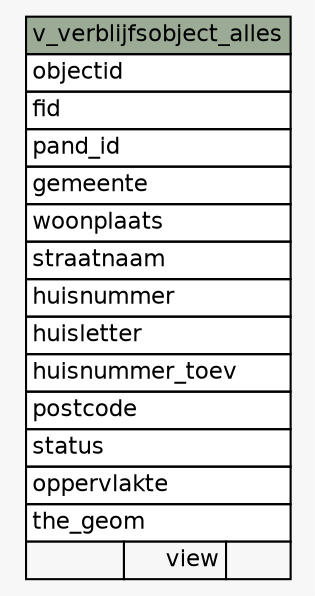 // dot 2.38.0 on Linux 4.13.0-38-generic
// SchemaSpy rev Unknown
digraph "v_verblijfsobject_alles" {
  graph [
    rankdir="RL"
    bgcolor="#f7f7f7"
    nodesep="0.18"
    ranksep="0.46"
    fontname="Helvetica"
    fontsize="11"
  ];
  node [
    fontname="Helvetica"
    fontsize="11"
    shape="plaintext"
  ];
  edge [
    arrowsize="0.8"
  ];
  "v_verblijfsobject_alles" [
    label=<
    <TABLE BORDER="0" CELLBORDER="1" CELLSPACING="0" BGCOLOR="#ffffff">
      <TR><TD COLSPAN="3" BGCOLOR="#9bab96" ALIGN="CENTER">v_verblijfsobject_alles</TD></TR>
      <TR><TD PORT="objectid" COLSPAN="3" ALIGN="LEFT">objectid</TD></TR>
      <TR><TD PORT="fid" COLSPAN="3" ALIGN="LEFT">fid</TD></TR>
      <TR><TD PORT="pand_id" COLSPAN="3" ALIGN="LEFT">pand_id</TD></TR>
      <TR><TD PORT="gemeente" COLSPAN="3" ALIGN="LEFT">gemeente</TD></TR>
      <TR><TD PORT="woonplaats" COLSPAN="3" ALIGN="LEFT">woonplaats</TD></TR>
      <TR><TD PORT="straatnaam" COLSPAN="3" ALIGN="LEFT">straatnaam</TD></TR>
      <TR><TD PORT="huisnummer" COLSPAN="3" ALIGN="LEFT">huisnummer</TD></TR>
      <TR><TD PORT="huisletter" COLSPAN="3" ALIGN="LEFT">huisletter</TD></TR>
      <TR><TD PORT="huisnummer_toev" COLSPAN="3" ALIGN="LEFT">huisnummer_toev</TD></TR>
      <TR><TD PORT="postcode" COLSPAN="3" ALIGN="LEFT">postcode</TD></TR>
      <TR><TD PORT="status" COLSPAN="3" ALIGN="LEFT">status</TD></TR>
      <TR><TD PORT="oppervlakte" COLSPAN="3" ALIGN="LEFT">oppervlakte</TD></TR>
      <TR><TD PORT="the_geom" COLSPAN="3" ALIGN="LEFT">the_geom</TD></TR>
      <TR><TD ALIGN="LEFT" BGCOLOR="#f7f7f7">  </TD><TD ALIGN="RIGHT" BGCOLOR="#f7f7f7">view</TD><TD ALIGN="RIGHT" BGCOLOR="#f7f7f7">  </TD></TR>
    </TABLE>>
    URL="tables/v_verblijfsobject_alles.html"
    tooltip="v_verblijfsobject_alles"
  ];
}
